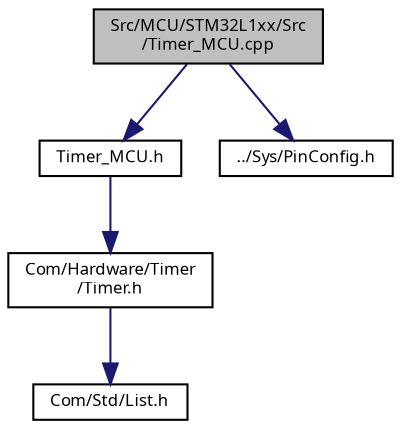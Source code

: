 digraph "Src/MCU/STM32L1xx/Src/Timer_MCU.cpp"
{
  edge [fontname="Sans",fontsize="8",labelfontname="Sans",labelfontsize="8"];
  node [fontname="Sans",fontsize="8",shape=record];
  Node1 [label="Src/MCU/STM32L1xx/Src\l/Timer_MCU.cpp",height=0.2,width=0.4,color="black", fillcolor="grey75", style="filled", fontcolor="black"];
  Node1 -> Node2 [color="midnightblue",fontsize="8",style="solid",fontname="Sans"];
  Node2 [label="Timer_MCU.h",height=0.2,width=0.4,color="black", fillcolor="white", style="filled",URL="$_timer___m_c_u_8h.html"];
  Node2 -> Node3 [color="midnightblue",fontsize="8",style="solid",fontname="Sans"];
  Node3 [label="Com/Hardware/Timer\l/Timer.h",height=0.2,width=0.4,color="black", fillcolor="white", style="filled",URL="$_hardware_2_timer_2_timer_8h_source.html"];
  Node3 -> Node4 [color="midnightblue",fontsize="8",style="solid",fontname="Sans"];
  Node4 [label="Com/Std/List.h",height=0.2,width=0.4,color="black", fillcolor="white", style="filled",URL="$_list_8h.html"];
  Node1 -> Node5 [color="midnightblue",fontsize="8",style="solid",fontname="Sans"];
  Node5 [label="../Sys/PinConfig.h",height=0.2,width=0.4,color="black", fillcolor="white", style="filled",URL="$_pin_config_8h.html"];
}
